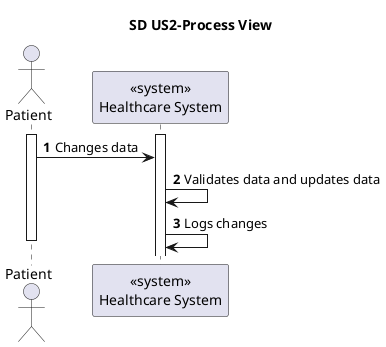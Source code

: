 @startuml

title SD US2-Process View

autonumber

actor Patient as P
participant "<<system>>\nHealthcare System" as S

activate P
activate S

P -> S: Changes data
S -> S: Validates data and updates data
S -> S: Logs changes
deactivate P





@enduml